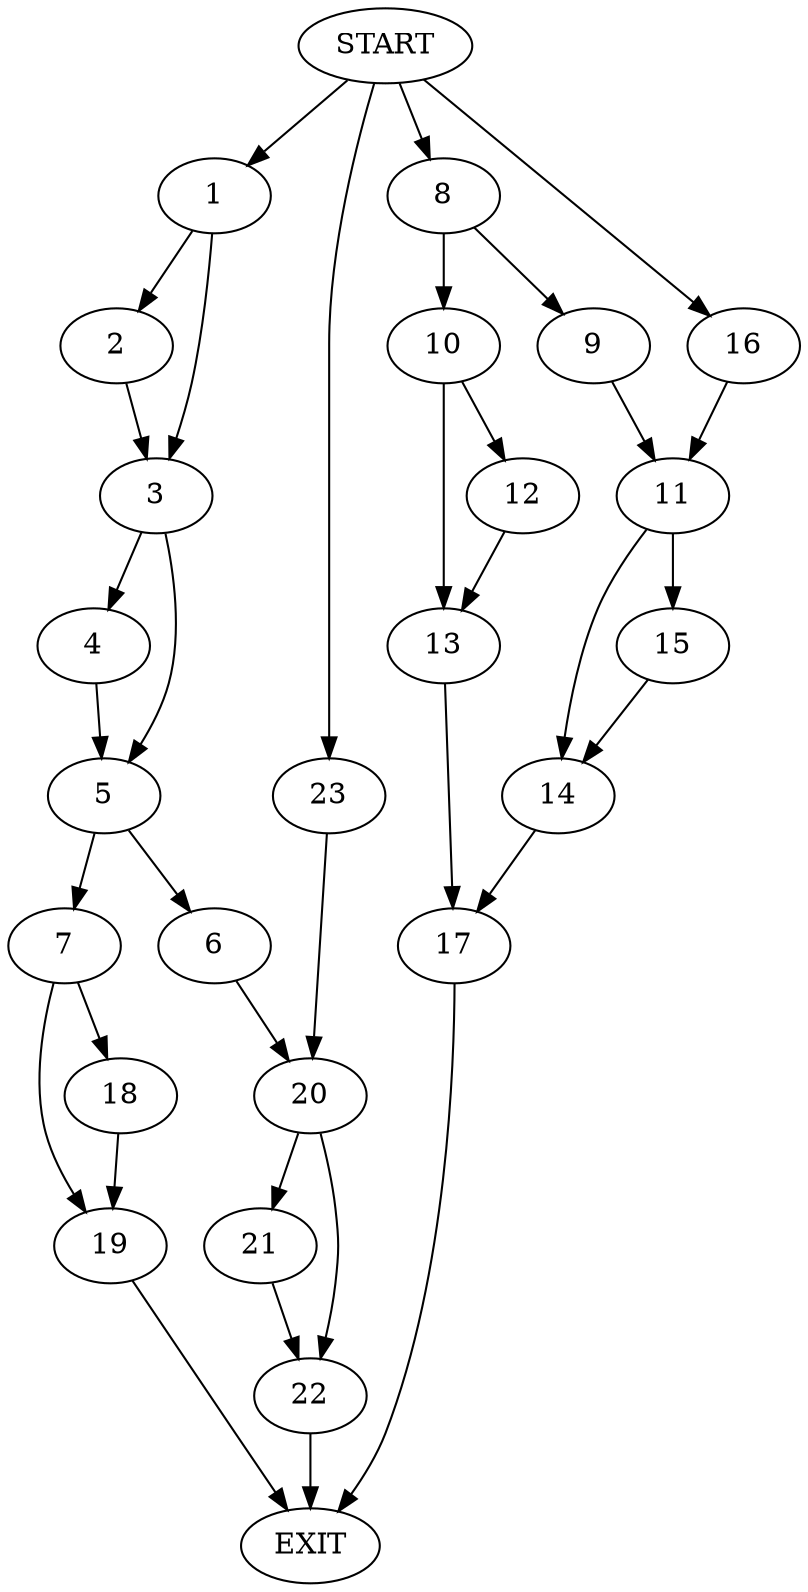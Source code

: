 digraph {
0 [label="START"]
24 [label="EXIT"]
0 -> 1
1 -> 2
1 -> 3
2 -> 3
3 -> 4
3 -> 5
5 -> 6
5 -> 7
4 -> 5
0 -> 8
8 -> 9
8 -> 10
9 -> 11
10 -> 12
10 -> 13
11 -> 14
11 -> 15
0 -> 16
16 -> 11
14 -> 17
15 -> 14
17 -> 24
13 -> 17
12 -> 13
7 -> 18
7 -> 19
6 -> 20
20 -> 21
20 -> 22
0 -> 23
23 -> 20
21 -> 22
22 -> 24
19 -> 24
18 -> 19
}
